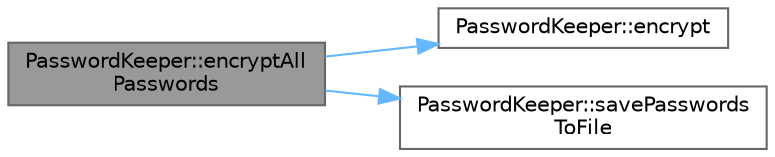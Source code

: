 digraph "PasswordKeeper::encryptAllPasswords"
{
 // LATEX_PDF_SIZE
  bgcolor="transparent";
  edge [fontname=Helvetica,fontsize=10,labelfontname=Helvetica,labelfontsize=10];
  node [fontname=Helvetica,fontsize=10,shape=box,height=0.2,width=0.4];
  rankdir="LR";
  Node1 [id="Node000001",label="PasswordKeeper::encryptAll\lPasswords",height=0.2,width=0.4,color="gray40", fillcolor="grey60", style="filled", fontcolor="black",tooltip="Encrypts all the password entries."];
  Node1 -> Node2 [id="edge1_Node000001_Node000002",color="steelblue1",style="solid",tooltip=" "];
  Node2 [id="Node000002",label="PasswordKeeper::encrypt",height=0.2,width=0.4,color="grey40", fillcolor="white", style="filled",URL="$class_password_keeper.html#a6913fb9217051a58c126c01292518c90",tooltip="Encrypts a given password."];
  Node1 -> Node3 [id="edge2_Node000001_Node000003",color="steelblue1",style="solid",tooltip=" "];
  Node3 [id="Node000003",label="PasswordKeeper::savePasswords\lToFile",height=0.2,width=0.4,color="grey40", fillcolor="white", style="filled",URL="$class_password_keeper.html#a969bf0ac11f42577b3edd11689e21cf4",tooltip="Saves the password entries to the source file."];
}

